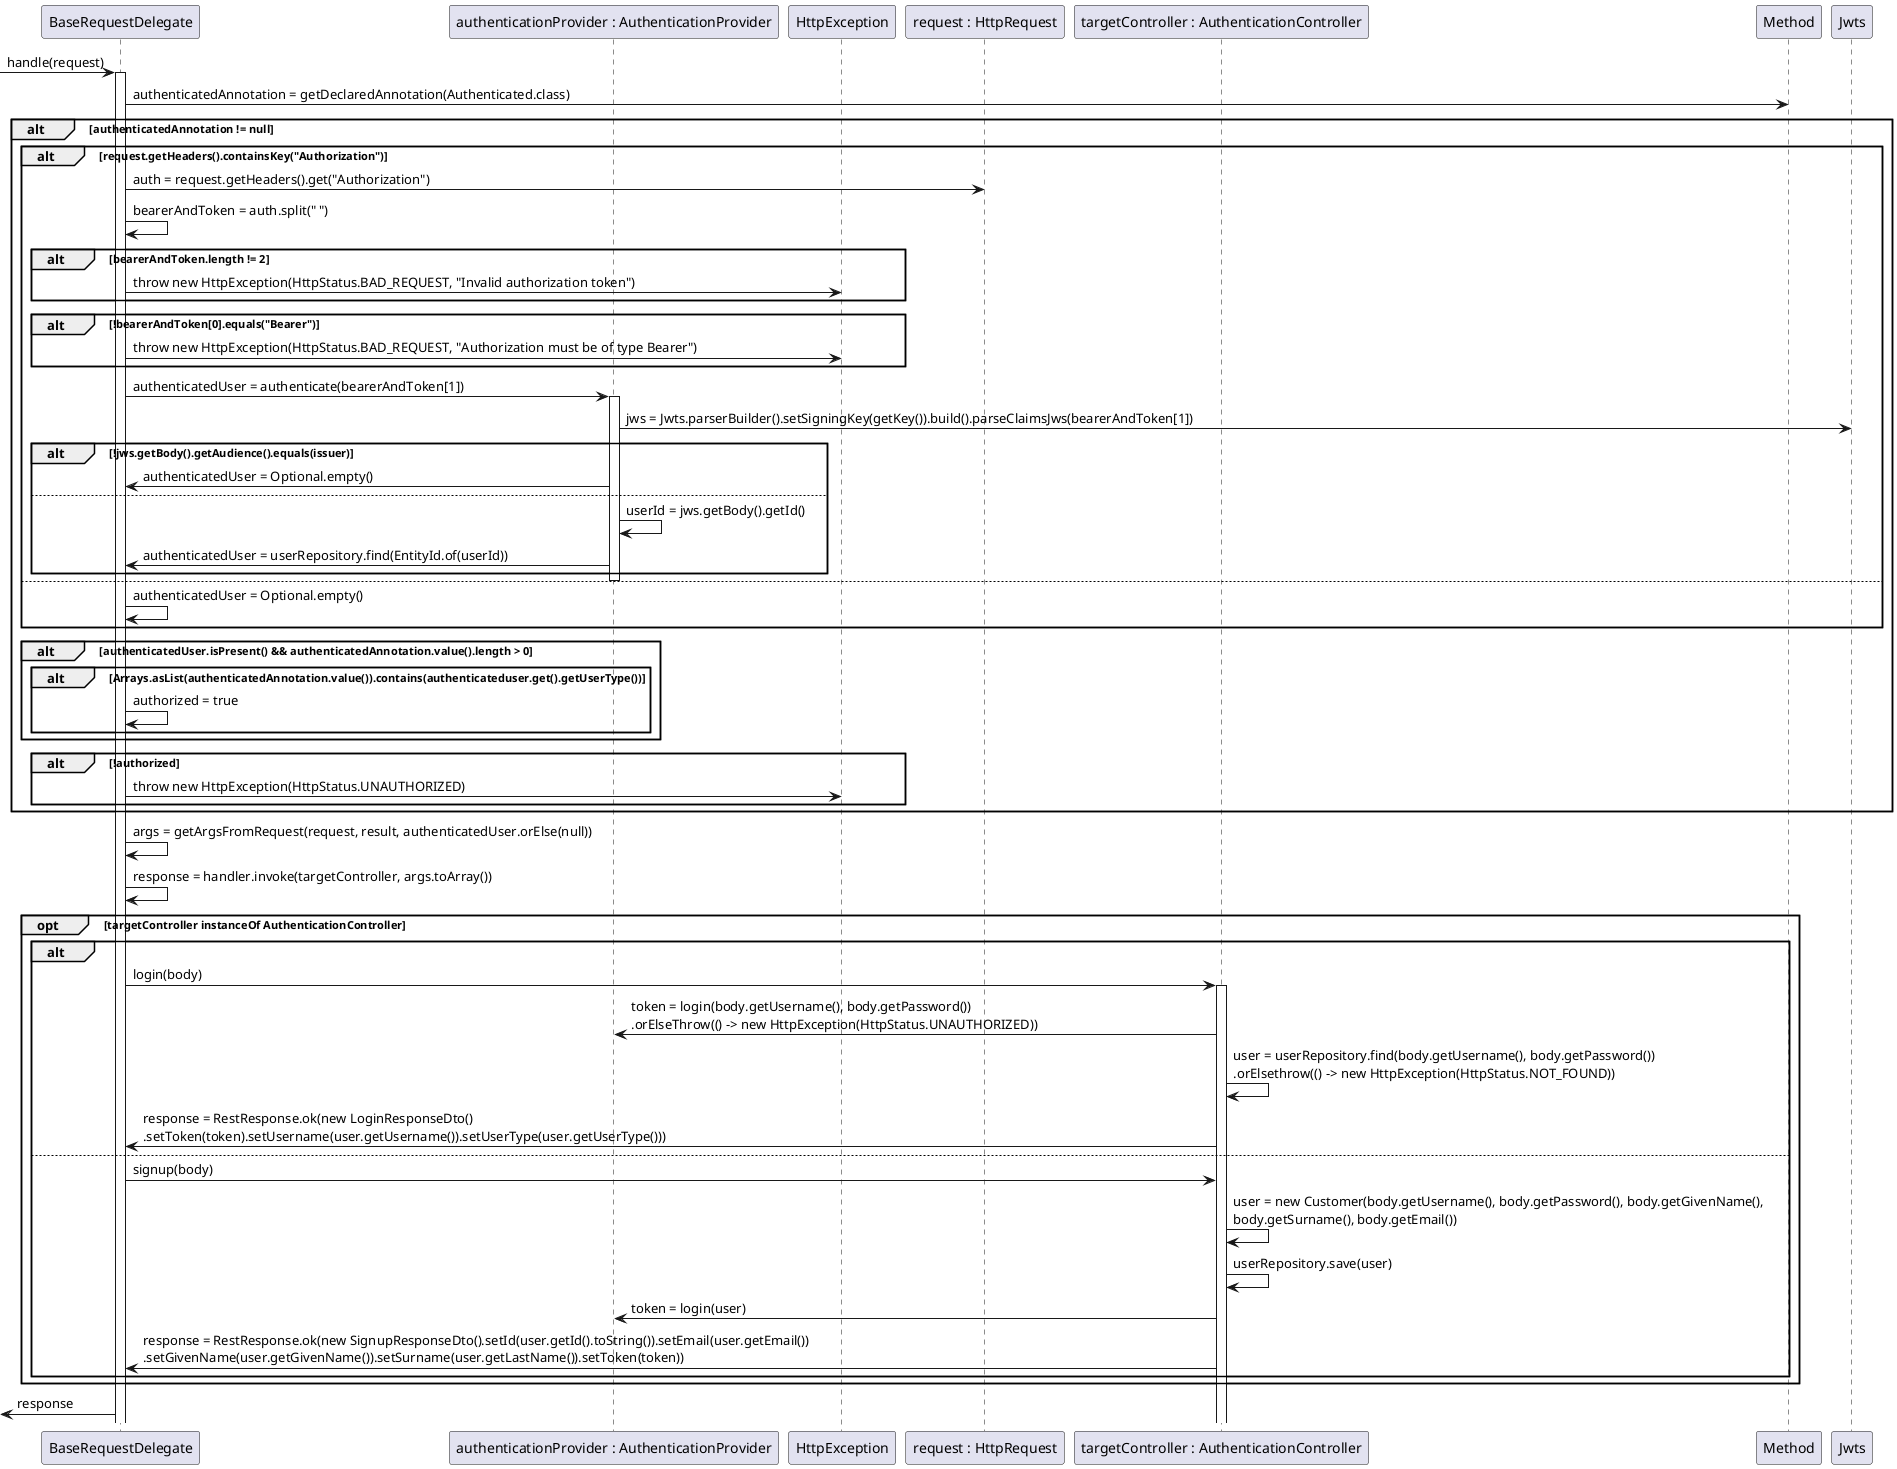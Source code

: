 @startuml authentication

participant BaseRequestDelegate as BRD
participant "authenticationProvider : AuthenticationProvider" as AP
participant HttpException as HE
participant "request : HttpRequest" as HR
participant "targetController : AuthenticationController" as AC

-> BRD : handle(request)
activate BRD

  BRD -> Method : authenticatedAnnotation = getDeclaredAnnotation(Authenticated.class)

  alt authenticatedAnnotation != null

    alt request.getHeaders().containsKey("Authorization")

      BRD -> HR : auth = request.getHeaders().get("Authorization")
      BRD -> BRD : bearerAndToken = auth.split(" ")

      alt bearerAndToken.length != 2
        BRD -> HE : throw new HttpException(HttpStatus.BAD_REQUEST, "Invalid authorization token")
      end

      alt !bearerAndToken[0].equals("Bearer")
        BRD -> HE : throw new HttpException(HttpStatus.BAD_REQUEST, "Authorization must be of type Bearer")
      end

      BRD -> AP : authenticatedUser = authenticate(bearerAndToken[1])
      activate AP

      AP -> Jwts : jws = Jwts.parserBuilder().setSigningKey(getKey()).build().parseClaimsJws(bearerAndToken[1])
      
      alt !jws.getBody().getAudience().equals(issuer)
        AP -> BRD : authenticatedUser = Optional.empty()
      else
        AP -> AP : userId = jws.getBody().getId()
        AP -> BRD : authenticatedUser = userRepository.find(EntityId.of(userId))
      end
      deactivate AP

    else

      BRD -> BRD : authenticatedUser = Optional.empty()

    end

    alt authenticatedUser.isPresent() && authenticatedAnnotation.value().length > 0

      alt Arrays.asList(authenticatedAnnotation.value()).contains(authenticateduser.get().getUserType())

        BRD -> BRD : authorized = true

      end

    end

    alt !authorized

      BRD -> HE : throw new HttpException(HttpStatus.UNAUTHORIZED)

    end

  end

  BRD -> BRD : args = getArgsFromRequest(request, result, authenticatedUser.orElse(null))
  BRD -> BRD : response = handler.invoke(targetController, args.toArray())

  opt targetController instanceOf AuthenticationController

    alt
      BRD -> AC : login(body)
      activate AC
      AC -> AP : token = login(body.getUsername(), body.getPassword())\n.orElseThrow(() -> new HttpException(HttpStatus.UNAUTHORIZED))
      AC -> AC : user = userRepository.find(body.getUsername(), body.getPassword())\n.orElsethrow(() -> new HttpException(HttpStatus.NOT_FOUND))
      AC -> BRD : response = RestResponse.ok(new LoginResponseDto()\n.setToken(token).setUsername(user.getUsername()).setUserType(user.getUserType()))
    else
      BRD -> AC : signup(body)
      AC -> AC : user = new Customer(body.getUsername(), body.getPassword(), body.getGivenName(), \nbody.getSurname(), body.getEmail())
      AC -> AC : userRepository.save(user)
      AC -> AP : token = login(user)
      AC -> BRD : response = RestResponse.ok(new SignupResponseDto().setId(user.getId().toString()).setEmail(user.getEmail())\n.setGivenName(user.getGivenName()).setSurname(user.getLastName()).setToken(token))
    end

  end

  <- BRD : response





@enduml